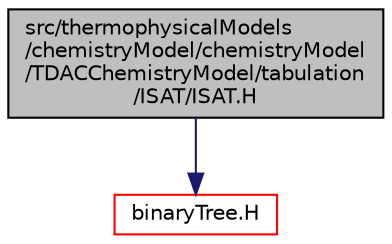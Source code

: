 digraph "src/thermophysicalModels/chemistryModel/chemistryModel/TDACChemistryModel/tabulation/ISAT/ISAT.H"
{
  bgcolor="transparent";
  edge [fontname="Helvetica",fontsize="10",labelfontname="Helvetica",labelfontsize="10"];
  node [fontname="Helvetica",fontsize="10",shape=record];
  Node0 [label="src/thermophysicalModels\l/chemistryModel/chemistryModel\l/TDACChemistryModel/tabulation\l/ISAT/ISAT.H",height=0.2,width=0.4,color="black", fillcolor="grey75", style="filled", fontcolor="black"];
  Node0 -> Node1 [color="midnightblue",fontsize="10",style="solid",fontname="Helvetica"];
  Node1 [label="binaryTree.H",height=0.2,width=0.4,color="red",URL="$a15923.html"];
}
